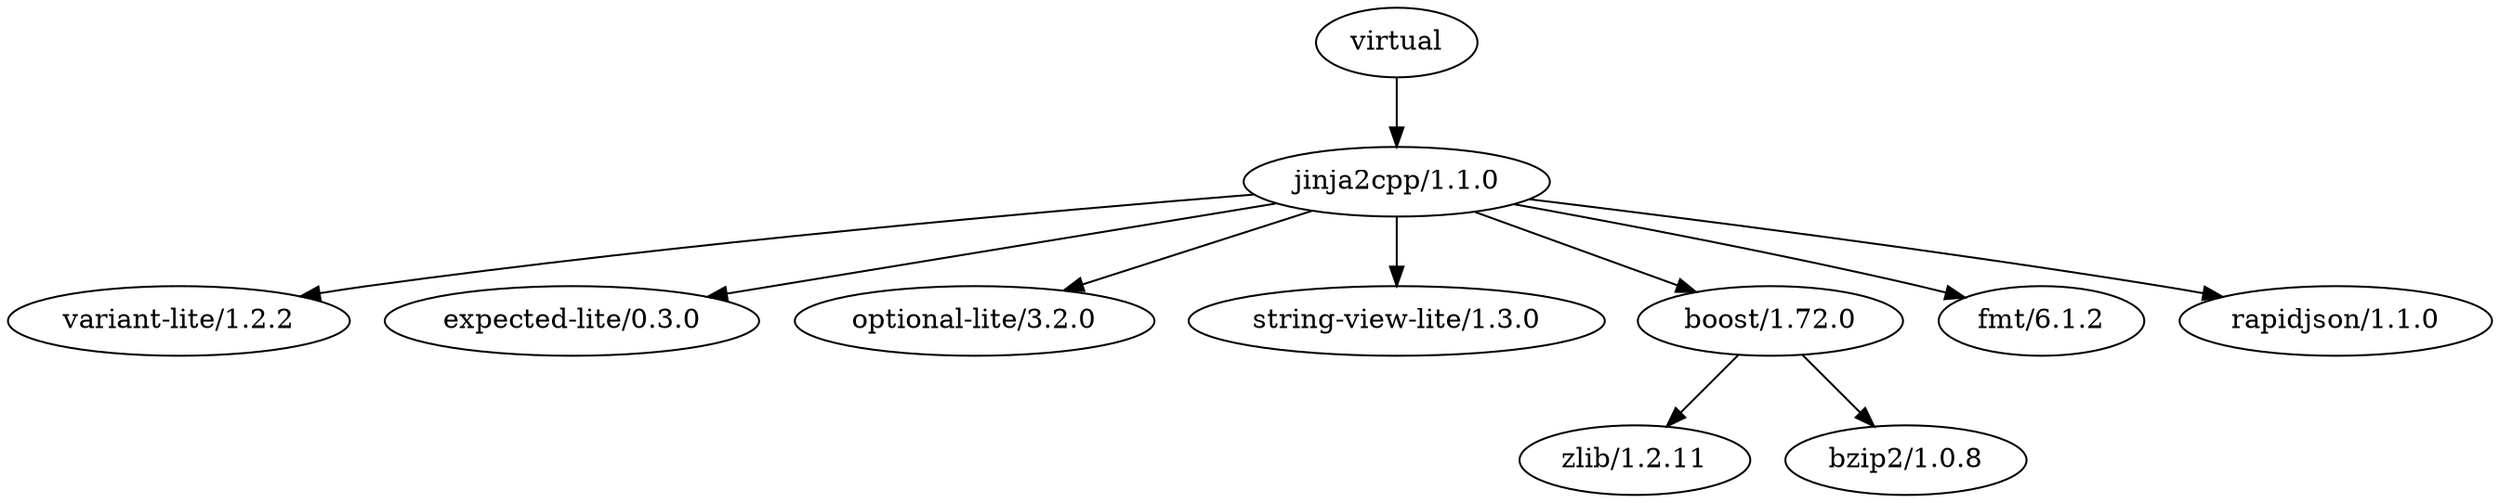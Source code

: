digraph {
        "virtual" -> "jinja2cpp/1.1.0"
        "jinja2cpp/1.1.0" -> "variant-lite/1.2.2"
        "jinja2cpp/1.1.0" -> "expected-lite/0.3.0"
        "jinja2cpp/1.1.0" -> "optional-lite/3.2.0"
        "jinja2cpp/1.1.0" -> "string-view-lite/1.3.0"
        "jinja2cpp/1.1.0" -> "boost/1.72.0"
        "jinja2cpp/1.1.0" -> "fmt/6.1.2"
        "jinja2cpp/1.1.0" -> "rapidjson/1.1.0"
        "boost/1.72.0" -> "zlib/1.2.11"
        "boost/1.72.0" -> "bzip2/1.0.8"
}